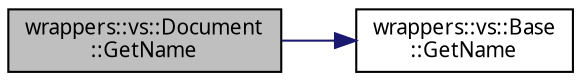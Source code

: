 digraph "wrappers::vs::Document::GetName"
{
 // INTERACTIVE_SVG=YES
  edge [fontname="Verdana",fontsize="10",labelfontname="Verdana",labelfontsize="10"];
  node [fontname="Verdana",fontsize="10",shape=record];
  rankdir="LR";
  Node1 [label="wrappers::vs::Document\l::GetName",height=0.2,width=0.4,color="black", fillcolor="grey75", style="filled", fontcolor="black"];
  Node1 -> Node2 [color="midnightblue",fontsize="10",style="solid",fontname="Verdana"];
  Node2 [label="wrappers::vs::Base\l::GetName",height=0.2,width=0.4,color="black", fillcolor="white", style="filled",URL="$classwrappers_1_1vs_1_1_base.html#af8bd20844e7332406932787c9b5b852d",tooltip="Имя объекта. "];
}
